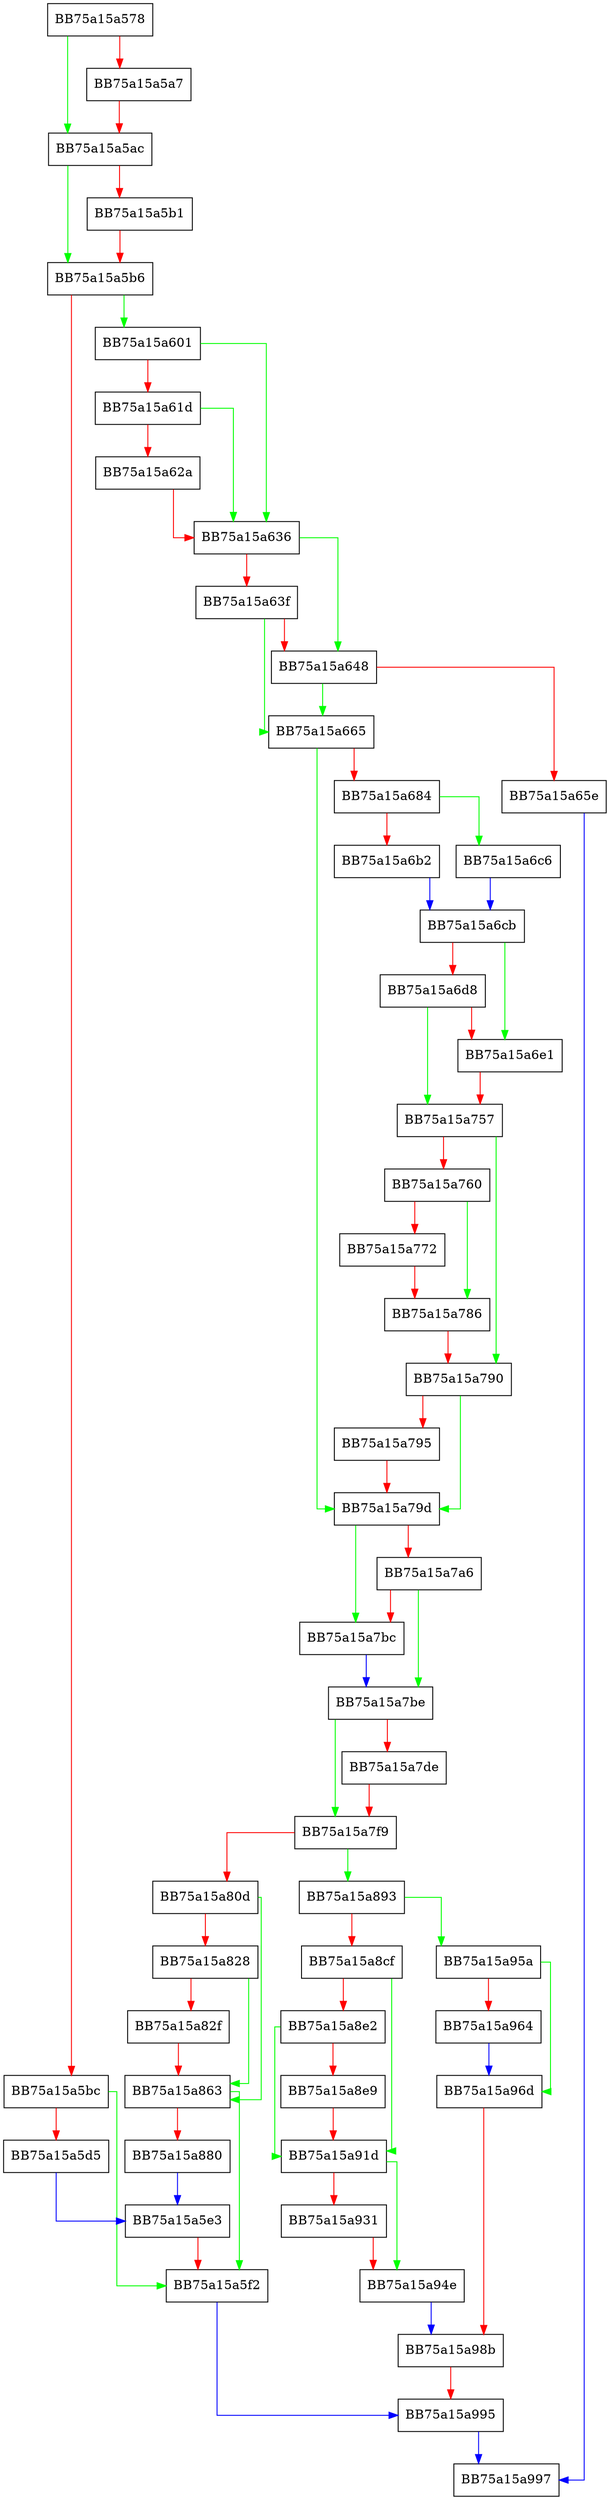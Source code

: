 digraph SubmitNotification {
  node [shape="box"];
  graph [splines=ortho];
  BB75a15a578 -> BB75a15a5ac [color="green"];
  BB75a15a578 -> BB75a15a5a7 [color="red"];
  BB75a15a5a7 -> BB75a15a5ac [color="red"];
  BB75a15a5ac -> BB75a15a5b6 [color="green"];
  BB75a15a5ac -> BB75a15a5b1 [color="red"];
  BB75a15a5b1 -> BB75a15a5b6 [color="red"];
  BB75a15a5b6 -> BB75a15a601 [color="green"];
  BB75a15a5b6 -> BB75a15a5bc [color="red"];
  BB75a15a5bc -> BB75a15a5f2 [color="green"];
  BB75a15a5bc -> BB75a15a5d5 [color="red"];
  BB75a15a5d5 -> BB75a15a5e3 [color="blue"];
  BB75a15a5e3 -> BB75a15a5f2 [color="red"];
  BB75a15a5f2 -> BB75a15a995 [color="blue"];
  BB75a15a601 -> BB75a15a636 [color="green"];
  BB75a15a601 -> BB75a15a61d [color="red"];
  BB75a15a61d -> BB75a15a636 [color="green"];
  BB75a15a61d -> BB75a15a62a [color="red"];
  BB75a15a62a -> BB75a15a636 [color="red"];
  BB75a15a636 -> BB75a15a648 [color="green"];
  BB75a15a636 -> BB75a15a63f [color="red"];
  BB75a15a63f -> BB75a15a665 [color="green"];
  BB75a15a63f -> BB75a15a648 [color="red"];
  BB75a15a648 -> BB75a15a665 [color="green"];
  BB75a15a648 -> BB75a15a65e [color="red"];
  BB75a15a65e -> BB75a15a997 [color="blue"];
  BB75a15a665 -> BB75a15a79d [color="green"];
  BB75a15a665 -> BB75a15a684 [color="red"];
  BB75a15a684 -> BB75a15a6c6 [color="green"];
  BB75a15a684 -> BB75a15a6b2 [color="red"];
  BB75a15a6b2 -> BB75a15a6cb [color="blue"];
  BB75a15a6c6 -> BB75a15a6cb [color="blue"];
  BB75a15a6cb -> BB75a15a6e1 [color="green"];
  BB75a15a6cb -> BB75a15a6d8 [color="red"];
  BB75a15a6d8 -> BB75a15a757 [color="green"];
  BB75a15a6d8 -> BB75a15a6e1 [color="red"];
  BB75a15a6e1 -> BB75a15a757 [color="red"];
  BB75a15a757 -> BB75a15a790 [color="green"];
  BB75a15a757 -> BB75a15a760 [color="red"];
  BB75a15a760 -> BB75a15a786 [color="green"];
  BB75a15a760 -> BB75a15a772 [color="red"];
  BB75a15a772 -> BB75a15a786 [color="red"];
  BB75a15a786 -> BB75a15a790 [color="red"];
  BB75a15a790 -> BB75a15a79d [color="green"];
  BB75a15a790 -> BB75a15a795 [color="red"];
  BB75a15a795 -> BB75a15a79d [color="red"];
  BB75a15a79d -> BB75a15a7bc [color="green"];
  BB75a15a79d -> BB75a15a7a6 [color="red"];
  BB75a15a7a6 -> BB75a15a7be [color="green"];
  BB75a15a7a6 -> BB75a15a7bc [color="red"];
  BB75a15a7bc -> BB75a15a7be [color="blue"];
  BB75a15a7be -> BB75a15a7f9 [color="green"];
  BB75a15a7be -> BB75a15a7de [color="red"];
  BB75a15a7de -> BB75a15a7f9 [color="red"];
  BB75a15a7f9 -> BB75a15a893 [color="green"];
  BB75a15a7f9 -> BB75a15a80d [color="red"];
  BB75a15a80d -> BB75a15a863 [color="green"];
  BB75a15a80d -> BB75a15a828 [color="red"];
  BB75a15a828 -> BB75a15a863 [color="green"];
  BB75a15a828 -> BB75a15a82f [color="red"];
  BB75a15a82f -> BB75a15a863 [color="red"];
  BB75a15a863 -> BB75a15a5f2 [color="green"];
  BB75a15a863 -> BB75a15a880 [color="red"];
  BB75a15a880 -> BB75a15a5e3 [color="blue"];
  BB75a15a893 -> BB75a15a95a [color="green"];
  BB75a15a893 -> BB75a15a8cf [color="red"];
  BB75a15a8cf -> BB75a15a91d [color="green"];
  BB75a15a8cf -> BB75a15a8e2 [color="red"];
  BB75a15a8e2 -> BB75a15a91d [color="green"];
  BB75a15a8e2 -> BB75a15a8e9 [color="red"];
  BB75a15a8e9 -> BB75a15a91d [color="red"];
  BB75a15a91d -> BB75a15a94e [color="green"];
  BB75a15a91d -> BB75a15a931 [color="red"];
  BB75a15a931 -> BB75a15a94e [color="red"];
  BB75a15a94e -> BB75a15a98b [color="blue"];
  BB75a15a95a -> BB75a15a96d [color="green"];
  BB75a15a95a -> BB75a15a964 [color="red"];
  BB75a15a964 -> BB75a15a96d [color="blue"];
  BB75a15a96d -> BB75a15a98b [color="red"];
  BB75a15a98b -> BB75a15a995 [color="red"];
  BB75a15a995 -> BB75a15a997 [color="blue"];
}